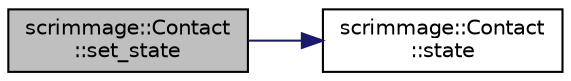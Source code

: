 digraph "scrimmage::Contact::set_state"
{
 // LATEX_PDF_SIZE
  edge [fontname="Helvetica",fontsize="10",labelfontname="Helvetica",labelfontsize="10"];
  node [fontname="Helvetica",fontsize="10",shape=record];
  rankdir="LR";
  Node1 [label="scrimmage::Contact\l::set_state",height=0.2,width=0.4,color="black", fillcolor="grey75", style="filled", fontcolor="black",tooltip=" "];
  Node1 -> Node2 [color="midnightblue",fontsize="10",style="solid",fontname="Helvetica"];
  Node2 [label="scrimmage::Contact\l::state",height=0.2,width=0.4,color="black", fillcolor="white", style="filled",URL="$classscrimmage_1_1Contact.html#a331dc861313314e0f3cf704ebdea9198",tooltip=" "];
}
